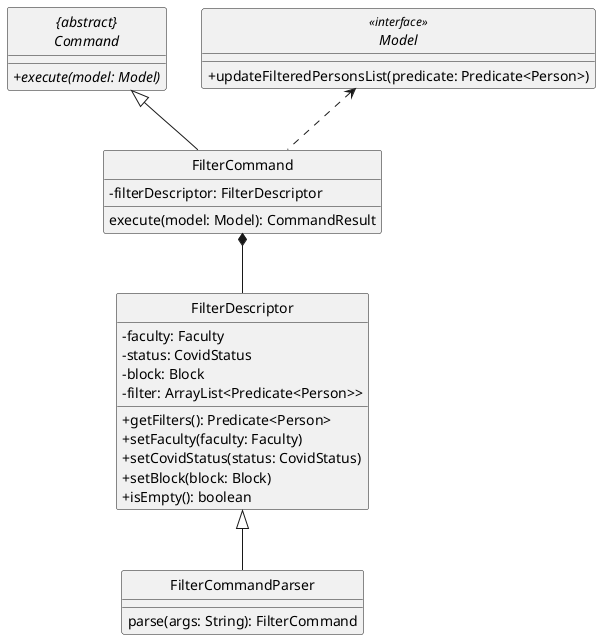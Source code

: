 @startuml
skinparam backgroundColor #ffffff
skinparam classAttributeIconSize 0
hide circle

abstract class "{abstract}\nCommand" {
+ execute(model: Model) {abstract}
}
interface Model <<interface>> {
+ updateFilteredPersonsList(predicate: Predicate<Person>)
}
class FilterCommand {
- filterDescriptor: FilterDescriptor
execute(model: Model): CommandResult
}
class FilterDescriptor {
- faculty: Faculty
- status: CovidStatus
- block: Block
- filter: ArrayList<Predicate<Person>>
+ getFilters(): Predicate<Person>
+ setFaculty(faculty: Faculty)
+ setCovidStatus(status: CovidStatus)
+ setBlock(block: Block)
+ isEmpty(): boolean
}
class FilterCommandParser {
parse(args: String): FilterCommand
}

"{abstract}\nCommand" <|-- FilterCommand
FilterDescriptor <|-- FilterCommandParser
FilterCommand *-- FilterDescriptor
Model <.- FilterCommand

@enduml